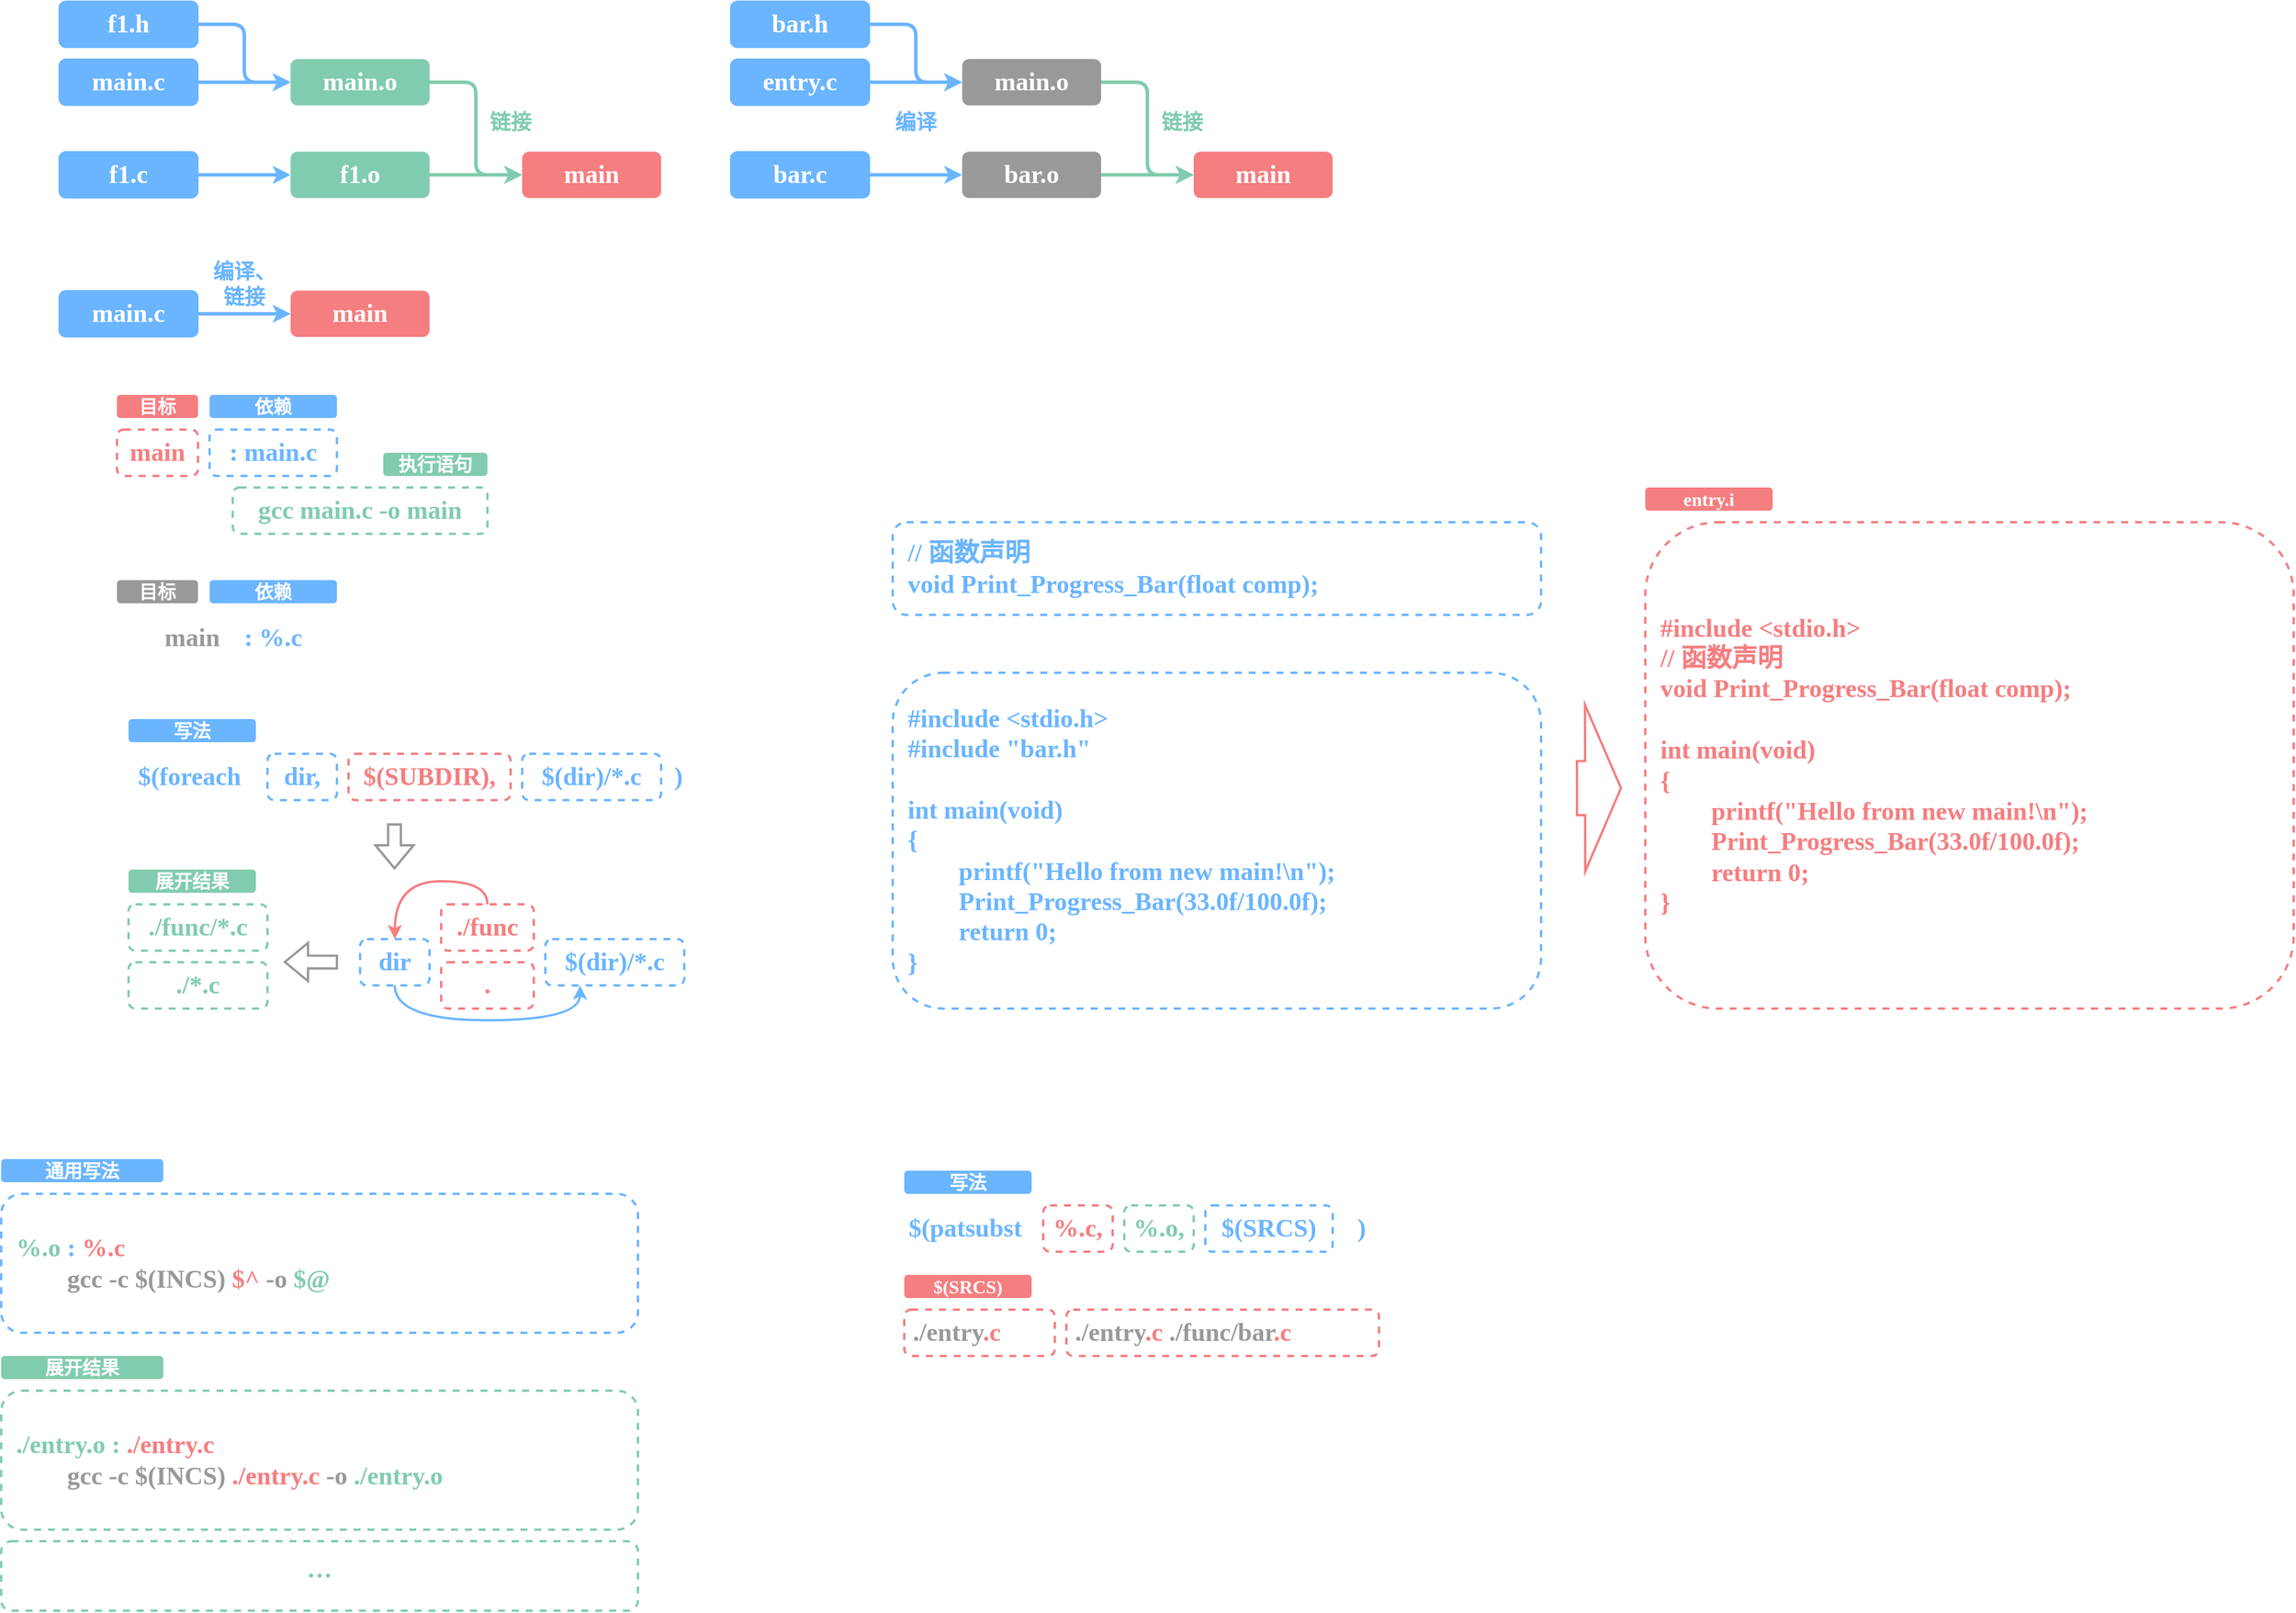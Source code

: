 <mxfile version="20.8.16" type="device"><diagram name="第 1 页" id="FBhuhilKmYYwcZSIrgZr"><mxGraphModel dx="547" dy="413" grid="1" gridSize="10" guides="1" tooltips="1" connect="1" arrows="1" fold="1" page="1" pageScale="1" pageWidth="827" pageHeight="1169" math="0" shadow="0"><root><mxCell id="0"/><mxCell id="1" parent="0"/><mxCell id="dmTh6fYggep_ElsgC0sf-10" style="edgeStyle=orthogonalEdgeStyle;rounded=0;orthogonalLoop=1;jettySize=auto;html=1;exitX=1;exitY=0.5;exitDx=0;exitDy=0;entryX=0;entryY=0.5;entryDx=0;entryDy=0;strokeColor=#6BB5FF;strokeWidth=3;" parent="1" source="dmTh6fYggep_ElsgC0sf-2" target="dmTh6fYggep_ElsgC0sf-7" edge="1"><mxGeometry relative="1" as="geometry"/></mxCell><mxCell id="dmTh6fYggep_ElsgC0sf-2" value="main.c" style="rounded=1;whiteSpace=wrap;html=1;fillColor=#6BB5FF;strokeColor=#6BB5FF;fontStyle=1;fontFamily=Comic Sans MS;fontSize=22;fontColor=#FFFFFF;" parent="1" vertex="1"><mxGeometry x="240" y="240" width="120" height="40" as="geometry"/></mxCell><mxCell id="dmTh6fYggep_ElsgC0sf-14" style="edgeStyle=orthogonalEdgeStyle;rounded=0;orthogonalLoop=1;jettySize=auto;html=1;exitX=1;exitY=0.5;exitDx=0;exitDy=0;entryX=0;entryY=0.5;entryDx=0;entryDy=0;strokeColor=#6BB5FF;strokeWidth=3;" parent="1" source="dmTh6fYggep_ElsgC0sf-6" target="dmTh6fYggep_ElsgC0sf-13" edge="1"><mxGeometry relative="1" as="geometry"/></mxCell><mxCell id="dmTh6fYggep_ElsgC0sf-6" value="f1.c" style="rounded=1;whiteSpace=wrap;html=1;fillColor=#6BB5FF;strokeColor=#6BB5FF;fontStyle=1;fontFamily=Comic Sans MS;fontSize=22;fontColor=#FFFFFF;" parent="1" vertex="1"><mxGeometry x="240" y="320" width="120" height="40" as="geometry"/></mxCell><mxCell id="dmTh6fYggep_ElsgC0sf-17" style="edgeStyle=orthogonalEdgeStyle;rounded=1;orthogonalLoop=1;jettySize=auto;html=1;exitX=1;exitY=0.5;exitDx=0;exitDy=0;entryX=0;entryY=0.5;entryDx=0;entryDy=0;strokeColor=#81CCAE;strokeWidth=3;fontFamily=HYYouYuan;fontSize=18;fontColor=#6BB5FF;" parent="1" source="dmTh6fYggep_ElsgC0sf-7" target="dmTh6fYggep_ElsgC0sf-16" edge="1"><mxGeometry relative="1" as="geometry"/></mxCell><mxCell id="dmTh6fYggep_ElsgC0sf-7" value="main.o" style="rounded=1;whiteSpace=wrap;html=1;fillColor=#81CCAE;strokeColor=none;fontStyle=1;fontFamily=Comic Sans MS;fontSize=22;fontColor=#FFFFFF;" parent="1" vertex="1"><mxGeometry x="440" y="240" width="120" height="40" as="geometry"/></mxCell><mxCell id="dmTh6fYggep_ElsgC0sf-12" style="edgeStyle=orthogonalEdgeStyle;rounded=1;orthogonalLoop=1;jettySize=auto;html=1;exitX=1;exitY=0.5;exitDx=0;exitDy=0;entryX=0;entryY=0.5;entryDx=0;entryDy=0;strokeColor=#6BB5FF;strokeWidth=3;" parent="1" source="dmTh6fYggep_ElsgC0sf-11" target="dmTh6fYggep_ElsgC0sf-7" edge="1"><mxGeometry relative="1" as="geometry"/></mxCell><mxCell id="dmTh6fYggep_ElsgC0sf-11" value="f1.h" style="rounded=1;whiteSpace=wrap;html=1;fillColor=#6BB5FF;strokeColor=#6BB5FF;fontStyle=1;fontFamily=Comic Sans MS;fontSize=22;fontColor=#FFFFFF;" parent="1" vertex="1"><mxGeometry x="240" y="190" width="120" height="40" as="geometry"/></mxCell><mxCell id="dmTh6fYggep_ElsgC0sf-18" style="edgeStyle=orthogonalEdgeStyle;rounded=1;orthogonalLoop=1;jettySize=auto;html=1;exitX=1;exitY=0.5;exitDx=0;exitDy=0;strokeColor=#81CCAE;strokeWidth=3;fontFamily=HYYouYuan;fontSize=18;fontColor=#6BB5FF;" parent="1" source="dmTh6fYggep_ElsgC0sf-13" edge="1"><mxGeometry relative="1" as="geometry"><mxPoint x="640" y="340" as="targetPoint"/></mxGeometry></mxCell><mxCell id="dmTh6fYggep_ElsgC0sf-13" value="f1.o" style="rounded=1;whiteSpace=wrap;html=1;fillColor=#81CCAE;strokeColor=none;fontStyle=1;fontFamily=Comic Sans MS;fontSize=22;fontColor=#FFFFFF;" parent="1" vertex="1"><mxGeometry x="440" y="320" width="120" height="40" as="geometry"/></mxCell><mxCell id="dmTh6fYggep_ElsgC0sf-16" value="main" style="rounded=1;whiteSpace=wrap;html=1;fillColor=#F57E80;strokeColor=none;fontStyle=1;fontFamily=Comic Sans MS;fontSize=22;fontColor=#FFFFFF;" parent="1" vertex="1"><mxGeometry x="640" y="320" width="120" height="40" as="geometry"/></mxCell><mxCell id="dmTh6fYggep_ElsgC0sf-19" value="链接" style="text;html=1;strokeColor=none;fillColor=none;align=center;verticalAlign=middle;whiteSpace=wrap;rounded=0;fontFamily=HYYouYuan;fontSize=18;fontStyle=1;fontColor=#81CCAE;" parent="1" vertex="1"><mxGeometry x="600" y="280" width="60" height="30" as="geometry"/></mxCell><mxCell id="dmTh6fYggep_ElsgC0sf-23" style="edgeStyle=orthogonalEdgeStyle;rounded=1;orthogonalLoop=1;jettySize=auto;html=1;exitX=1;exitY=0.5;exitDx=0;exitDy=0;entryX=0;entryY=0.5;entryDx=0;entryDy=0;strokeColor=#6BB5FF;strokeWidth=3;fontFamily=HYYouYuan;fontSize=18;fontColor=#94EBC8;" parent="1" source="dmTh6fYggep_ElsgC0sf-21" target="dmTh6fYggep_ElsgC0sf-22" edge="1"><mxGeometry relative="1" as="geometry"/></mxCell><mxCell id="dmTh6fYggep_ElsgC0sf-21" value="main.c" style="rounded=1;whiteSpace=wrap;html=1;fillColor=#6BB5FF;strokeColor=#6BB5FF;fontStyle=1;fontFamily=Comic Sans MS;fontSize=22;fontColor=#FFFFFF;" parent="1" vertex="1"><mxGeometry x="240" y="440" width="120" height="40" as="geometry"/></mxCell><mxCell id="dmTh6fYggep_ElsgC0sf-22" value="main" style="rounded=1;whiteSpace=wrap;html=1;fillColor=#F57E80;strokeColor=none;fontStyle=1;fontFamily=Comic Sans MS;fontSize=22;fontColor=#FFFFFF;" parent="1" vertex="1"><mxGeometry x="440" y="440" width="120" height="40" as="geometry"/></mxCell><mxCell id="dmTh6fYggep_ElsgC0sf-24" value="编译、链接" style="text;html=1;strokeColor=none;fillColor=none;align=center;verticalAlign=middle;whiteSpace=wrap;rounded=0;fontFamily=HYYouYuan;fontSize=18;fontStyle=1;fontColor=#6BB5FF;" parent="1" vertex="1"><mxGeometry x="370" y="420" width="60" height="30" as="geometry"/></mxCell><mxCell id="dmTh6fYggep_ElsgC0sf-25" value=": main.c" style="rounded=1;whiteSpace=wrap;html=1;fillColor=none;strokeColor=#6BB5FF;fontStyle=1;fontFamily=Comic Sans MS;fontSize=22;fontColor=#6BB5FF;dashed=1;strokeWidth=2;" parent="1" vertex="1"><mxGeometry x="370" y="560" width="110" height="40" as="geometry"/></mxCell><mxCell id="dmTh6fYggep_ElsgC0sf-26" value="main" style="rounded=1;whiteSpace=wrap;html=1;fillColor=none;strokeColor=#F57E80;fontStyle=1;fontFamily=Comic Sans MS;fontSize=22;fontColor=#F57E80;dashed=1;strokeWidth=2;" parent="1" vertex="1"><mxGeometry x="290" y="560" width="70" height="40" as="geometry"/></mxCell><mxCell id="dmTh6fYggep_ElsgC0sf-28" value="gcc main.c -o main" style="rounded=1;whiteSpace=wrap;html=1;fillColor=none;strokeColor=#81CCAE;fontStyle=1;fontFamily=Comic Sans MS;fontSize=22;fontColor=#81CCAE;dashed=1;strokeWidth=2;" parent="1" vertex="1"><mxGeometry x="390" y="610" width="220" height="40" as="geometry"/></mxCell><mxCell id="dmTh6fYggep_ElsgC0sf-31" value="目标" style="text;html=1;strokeColor=none;fillColor=#F57E80;align=center;verticalAlign=middle;whiteSpace=wrap;rounded=1;fontSize=16;fontFamily=HYYouYuan;fontColor=#FFFFFF;fontStyle=1" parent="1" vertex="1"><mxGeometry x="290" y="530" width="70" height="20" as="geometry"/></mxCell><mxCell id="dmTh6fYggep_ElsgC0sf-32" value="依赖" style="text;html=1;strokeColor=none;fillColor=#6BB5FF;align=center;verticalAlign=middle;whiteSpace=wrap;rounded=1;fontSize=16;fontFamily=HYYouYuan;fontColor=#FFFFFF;fontStyle=1" parent="1" vertex="1"><mxGeometry x="370" y="530" width="110" height="20" as="geometry"/></mxCell><mxCell id="dmTh6fYggep_ElsgC0sf-33" value="执行语句" style="text;html=1;strokeColor=none;fillColor=#81CCAE;align=center;verticalAlign=middle;whiteSpace=wrap;rounded=1;fontSize=16;fontFamily=HYYouYuan;fontColor=#FFFFFF;fontStyle=1" parent="1" vertex="1"><mxGeometry x="520" y="580" width="90" height="20" as="geometry"/></mxCell><mxCell id="2RnYh8m3vNNR04iLF3ZO-1" value=": %.c" style="rounded=1;whiteSpace=wrap;html=1;fillColor=none;strokeColor=none;fontStyle=1;fontFamily=Comic Sans MS;fontSize=22;fontColor=#6BB5FF;dashed=1;strokeWidth=2;" parent="1" vertex="1"><mxGeometry x="370" y="720" width="110" height="40" as="geometry"/></mxCell><mxCell id="2RnYh8m3vNNR04iLF3ZO-2" value="main" style="rounded=1;whiteSpace=wrap;html=1;fillColor=none;strokeColor=none;fontStyle=1;fontFamily=Comic Sans MS;fontSize=22;fontColor=#999999;dashed=1;strokeWidth=2;" parent="1" vertex="1"><mxGeometry x="320" y="720" width="70" height="40" as="geometry"/></mxCell><mxCell id="2RnYh8m3vNNR04iLF3ZO-4" value="目标" style="text;html=1;strokeColor=none;fillColor=#999999;align=center;verticalAlign=middle;whiteSpace=wrap;rounded=1;fontSize=16;fontFamily=HYYouYuan;fontColor=#FFFFFF;fontStyle=1" parent="1" vertex="1"><mxGeometry x="290" y="690" width="70" height="20" as="geometry"/></mxCell><mxCell id="2RnYh8m3vNNR04iLF3ZO-5" value="依赖" style="text;html=1;strokeColor=none;fillColor=#6BB5FF;align=center;verticalAlign=middle;whiteSpace=wrap;rounded=1;fontSize=16;fontFamily=HYYouYuan;fontColor=#FFFFFF;fontStyle=1" parent="1" vertex="1"><mxGeometry x="370" y="690" width="110" height="20" as="geometry"/></mxCell><mxCell id="5TOgeOr0YjmLFH-npsvK-1" value="&amp;nbsp;$(foreach" style="rounded=1;whiteSpace=wrap;html=1;fillColor=none;strokeColor=none;fontStyle=1;fontFamily=Comic Sans MS;fontSize=22;fontColor=#6BB5FF;dashed=1;strokeWidth=2;align=center;" parent="1" vertex="1"><mxGeometry x="290" y="840" width="120" height="40" as="geometry"/></mxCell><mxCell id="5TOgeOr0YjmLFH-npsvK-3" value="dir," style="rounded=1;whiteSpace=wrap;html=1;fillColor=none;strokeColor=#6BB5FF;fontStyle=1;fontFamily=Comic Sans MS;fontSize=22;fontColor=#6BB5FF;dashed=1;strokeWidth=2;" parent="1" vertex="1"><mxGeometry x="420" y="840" width="60" height="40" as="geometry"/></mxCell><mxCell id="5TOgeOr0YjmLFH-npsvK-4" value="$(SUBDIR)," style="rounded=1;whiteSpace=wrap;html=1;fillColor=none;strokeColor=#F57E80;fontStyle=1;fontFamily=Comic Sans MS;fontSize=22;fontColor=#F57E80;dashed=1;strokeWidth=2;" parent="1" vertex="1"><mxGeometry x="490" y="840" width="140" height="40" as="geometry"/></mxCell><mxCell id="5TOgeOr0YjmLFH-npsvK-5" value="$(dir)/*.c" style="rounded=1;whiteSpace=wrap;html=1;fillColor=none;strokeColor=#6BB5FF;fontStyle=1;fontFamily=Comic Sans MS;fontSize=22;fontColor=#6BB5FF;dashed=1;strokeWidth=2;" parent="1" vertex="1"><mxGeometry x="640" y="840" width="120" height="40" as="geometry"/></mxCell><mxCell id="5TOgeOr0YjmLFH-npsvK-6" value=")" style="rounded=1;whiteSpace=wrap;html=1;fillColor=none;strokeColor=none;fontStyle=1;fontFamily=Comic Sans MS;fontSize=22;fontColor=#6BB5FF;dashed=1;strokeWidth=2;align=center;" parent="1" vertex="1"><mxGeometry x="760" y="840" width="30" height="40" as="geometry"/></mxCell><mxCell id="5TOgeOr0YjmLFH-npsvK-9" style="edgeStyle=orthogonalEdgeStyle;rounded=0;orthogonalLoop=1;jettySize=auto;html=1;exitX=0.5;exitY=0;exitDx=0;exitDy=0;entryX=0.5;entryY=0;entryDx=0;entryDy=0;curved=1;strokeWidth=2;strokeColor=#F57E80;" parent="1" source="5TOgeOr0YjmLFH-npsvK-7" target="5TOgeOr0YjmLFH-npsvK-8" edge="1"><mxGeometry relative="1" as="geometry"/></mxCell><mxCell id="5TOgeOr0YjmLFH-npsvK-7" value="./func" style="rounded=1;whiteSpace=wrap;html=1;fillColor=none;strokeColor=#F57E80;fontStyle=1;fontFamily=Comic Sans MS;fontSize=22;fontColor=#F57E80;dashed=1;strokeWidth=2;" parent="1" vertex="1"><mxGeometry x="570" y="970.0" width="80" height="40" as="geometry"/></mxCell><mxCell id="5TOgeOr0YjmLFH-npsvK-11" style="edgeStyle=orthogonalEdgeStyle;curved=1;rounded=0;orthogonalLoop=1;jettySize=auto;html=1;exitX=0.5;exitY=1;exitDx=0;exitDy=0;entryX=0.25;entryY=1;entryDx=0;entryDy=0;strokeColor=#6BB5FF;strokeWidth=2;" parent="1" source="5TOgeOr0YjmLFH-npsvK-8" target="5TOgeOr0YjmLFH-npsvK-10" edge="1"><mxGeometry relative="1" as="geometry"><Array as="points"><mxPoint x="530" y="1070.09"/><mxPoint x="690" y="1070.09"/></Array></mxGeometry></mxCell><mxCell id="5TOgeOr0YjmLFH-npsvK-8" value="dir" style="rounded=1;whiteSpace=wrap;html=1;fillColor=none;strokeColor=#6BB5FF;fontStyle=1;fontFamily=Comic Sans MS;fontSize=22;fontColor=#6BB5FF;dashed=1;strokeWidth=2;" parent="1" vertex="1"><mxGeometry x="500" y="1000.06" width="60" height="40" as="geometry"/></mxCell><mxCell id="5TOgeOr0YjmLFH-npsvK-10" value="$(dir)/*.c" style="rounded=1;whiteSpace=wrap;html=1;fillColor=none;strokeColor=#6BB5FF;fontStyle=1;fontFamily=Comic Sans MS;fontSize=22;fontColor=#6BB5FF;dashed=1;strokeWidth=2;" parent="1" vertex="1"><mxGeometry x="660" y="1000.06" width="120" height="40" as="geometry"/></mxCell><mxCell id="5TOgeOr0YjmLFH-npsvK-28" value="" style="shape=flexArrow;endArrow=classic;html=1;rounded=0;strokeColor=#999999;strokeWidth=2;" parent="1" edge="1"><mxGeometry width="50" height="50" relative="1" as="geometry"><mxPoint x="481" y="1019.83" as="sourcePoint"/><mxPoint x="434" y="1019.77" as="targetPoint"/></mxGeometry></mxCell><mxCell id="5TOgeOr0YjmLFH-npsvK-32" value="./func/*.c" style="rounded=1;whiteSpace=wrap;html=1;fillColor=none;strokeColor=#81CCAE;fontStyle=1;fontFamily=Comic Sans MS;fontSize=22;fontColor=#81CCAE;dashed=1;strokeWidth=2;" parent="1" vertex="1"><mxGeometry x="300" y="970.0" width="120" height="40" as="geometry"/></mxCell><mxCell id="5TOgeOr0YjmLFH-npsvK-33" value="." style="rounded=1;whiteSpace=wrap;html=1;fillColor=none;strokeColor=#F57E80;fontStyle=1;fontFamily=Comic Sans MS;fontSize=22;fontColor=#F57E80;dashed=1;strokeWidth=2;" parent="1" vertex="1"><mxGeometry x="570" y="1020.0" width="80" height="40" as="geometry"/></mxCell><mxCell id="5TOgeOr0YjmLFH-npsvK-34" value="./*.c" style="rounded=1;whiteSpace=wrap;html=1;fillColor=none;strokeColor=#81CCAE;fontStyle=1;fontFamily=Comic Sans MS;fontSize=22;fontColor=#81CCAE;dashed=1;strokeWidth=2;" parent="1" vertex="1"><mxGeometry x="300" y="1020.0" width="120" height="40" as="geometry"/></mxCell><mxCell id="5TOgeOr0YjmLFH-npsvK-35" value="" style="shape=flexArrow;endArrow=classic;html=1;rounded=0;strokeColor=#999999;strokeWidth=2;" parent="1" edge="1"><mxGeometry width="50" height="50" relative="1" as="geometry"><mxPoint x="529.71" y="900" as="sourcePoint"/><mxPoint x="529.71" y="939.94" as="targetPoint"/></mxGeometry></mxCell><mxCell id="TkIjqa0i_HGDWWnGM9GY-1" value="&amp;nbsp; // 函数声明&lt;br&gt;&amp;nbsp; void Print_Progress_Bar(float comp);" style="rounded=1;whiteSpace=wrap;html=1;fillColor=none;strokeColor=#6BB5FF;fontStyle=1;fontFamily=Comic Sans MS;fontSize=22;fontColor=#6BB5FF;dashed=1;strokeWidth=2;align=left;" parent="1" vertex="1"><mxGeometry x="960" y="640" width="560" height="80" as="geometry"/></mxCell><mxCell id="TkIjqa0i_HGDWWnGM9GY-5" value="写法" style="text;html=1;strokeColor=none;fillColor=#6BB5FF;align=center;verticalAlign=middle;whiteSpace=wrap;rounded=1;fontSize=16;fontFamily=HYYouYuan;fontColor=#FFFFFF;fontStyle=1" parent="1" vertex="1"><mxGeometry x="300" y="810" width="110" height="20" as="geometry"/></mxCell><mxCell id="TkIjqa0i_HGDWWnGM9GY-6" value="&lt;div&gt;&amp;nbsp; #include &amp;lt;stdio.h&amp;gt;&lt;/div&gt;&lt;div&gt;&amp;nbsp; #include &quot;bar.h&quot;&lt;/div&gt;&lt;div&gt;&amp;nbsp;&amp;nbsp;&lt;/div&gt;&lt;div&gt;&amp;nbsp; int main(void)&lt;/div&gt;&lt;div&gt;&amp;nbsp; {&lt;/div&gt;&lt;div&gt;&amp;nbsp; &amp;nbsp; &amp;nbsp; &amp;nbsp; &amp;nbsp; printf(&quot;Hello from new main!\n&quot;);&lt;/div&gt;&lt;div&gt;&amp;nbsp; &amp;nbsp; &amp;nbsp; &amp;nbsp; &amp;nbsp; Print_Progress_Bar(33.0f/100.0f);&lt;/div&gt;&lt;div&gt;&amp;nbsp; &amp;nbsp; &amp;nbsp; &amp;nbsp; &amp;nbsp; return 0;&lt;/div&gt;&lt;div&gt;&amp;nbsp; }&lt;/div&gt;" style="rounded=1;whiteSpace=wrap;html=1;fillColor=none;strokeColor=#6BB5FF;fontStyle=1;fontFamily=Comic Sans MS;fontSize=22;fontColor=#6BB5FF;dashed=1;strokeWidth=2;align=left;" parent="1" vertex="1"><mxGeometry x="960" y="770" width="560" height="290" as="geometry"/></mxCell><mxCell id="TkIjqa0i_HGDWWnGM9GY-7" value="通用写法" style="text;html=1;strokeColor=none;fillColor=#6BB5FF;align=center;verticalAlign=middle;whiteSpace=wrap;rounded=1;fontSize=16;fontFamily=HYYouYuan;fontColor=#FFFFFF;fontStyle=1" parent="1" vertex="1"><mxGeometry x="190" y="1190" width="140" height="20" as="geometry"/></mxCell><mxCell id="TkIjqa0i_HGDWWnGM9GY-8" value="" style="shape=flexArrow;endArrow=classic;html=1;rounded=0;strokeColor=#F57E80;strokeWidth=2;endWidth=94.861;endSize=9.658;width=45.833;" parent="1" edge="1"><mxGeometry width="50" height="50" relative="1" as="geometry"><mxPoint x="1550" y="869.64" as="sourcePoint"/><mxPoint x="1590" y="869.58" as="targetPoint"/></mxGeometry></mxCell><mxCell id="TkIjqa0i_HGDWWnGM9GY-9" value="&lt;div&gt;&amp;nbsp; #include &amp;lt;stdio.h&amp;gt;&lt;/div&gt;&lt;div&gt;&lt;font color=&quot;#f57e80&quot;&gt;&amp;nbsp;&lt;/font&gt; // 函数声明&lt;/div&gt;&lt;div&gt;&amp;nbsp; void Print_Progress_Bar(float comp);&lt;/div&gt;&lt;div&gt;&amp;nbsp;&amp;nbsp;&lt;/div&gt;&lt;div&gt;&amp;nbsp; int main(void)&lt;/div&gt;&lt;div&gt;&amp;nbsp; {&lt;/div&gt;&lt;div&gt;&amp;nbsp; &amp;nbsp; &amp;nbsp; &amp;nbsp; &amp;nbsp; printf(&quot;Hello from new main!\n&quot;);&lt;/div&gt;&lt;div&gt;&amp;nbsp; &amp;nbsp; &amp;nbsp; &amp;nbsp; &amp;nbsp; Print_Progress_Bar(33.0f/100.0f);&lt;/div&gt;&lt;div&gt;&amp;nbsp; &amp;nbsp; &amp;nbsp; &amp;nbsp; &amp;nbsp; return 0;&lt;/div&gt;&lt;div&gt;&amp;nbsp; }&lt;/div&gt;" style="rounded=1;whiteSpace=wrap;html=1;fillColor=none;strokeColor=#F57E80;fontStyle=1;fontFamily=Comic Sans MS;fontSize=22;fontColor=#F57E80;dashed=1;strokeWidth=2;align=left;" parent="1" vertex="1"><mxGeometry x="1610" y="640" width="560" height="420" as="geometry"/></mxCell><mxCell id="TkIjqa0i_HGDWWnGM9GY-10" value="entry.i" style="text;html=1;strokeColor=none;fillColor=#F57E80;align=center;verticalAlign=middle;whiteSpace=wrap;rounded=1;fontSize=16;fontFamily=HYYouYuan;fontColor=#FFFFFF;fontStyle=1" parent="1" vertex="1"><mxGeometry x="1610" y="610" width="110" height="20" as="geometry"/></mxCell><mxCell id="TkIjqa0i_HGDWWnGM9GY-13" style="edgeStyle=orthogonalEdgeStyle;rounded=0;orthogonalLoop=1;jettySize=auto;html=1;exitX=1;exitY=0.5;exitDx=0;exitDy=0;entryX=0;entryY=0.5;entryDx=0;entryDy=0;strokeColor=#6BB5FF;strokeWidth=3;" parent="1" source="TkIjqa0i_HGDWWnGM9GY-14" target="TkIjqa0i_HGDWWnGM9GY-18" edge="1"><mxGeometry relative="1" as="geometry"/></mxCell><mxCell id="TkIjqa0i_HGDWWnGM9GY-14" value="entry.c" style="rounded=1;whiteSpace=wrap;html=1;fillColor=#6BB5FF;strokeColor=#6BB5FF;fontStyle=1;fontFamily=Comic Sans MS;fontSize=22;fontColor=#FFFFFF;" parent="1" vertex="1"><mxGeometry x="820" y="240" width="120" height="40" as="geometry"/></mxCell><mxCell id="TkIjqa0i_HGDWWnGM9GY-15" style="edgeStyle=orthogonalEdgeStyle;rounded=0;orthogonalLoop=1;jettySize=auto;html=1;exitX=1;exitY=0.5;exitDx=0;exitDy=0;entryX=0;entryY=0.5;entryDx=0;entryDy=0;strokeColor=#6BB5FF;strokeWidth=3;" parent="1" source="TkIjqa0i_HGDWWnGM9GY-16" target="TkIjqa0i_HGDWWnGM9GY-22" edge="1"><mxGeometry relative="1" as="geometry"/></mxCell><mxCell id="TkIjqa0i_HGDWWnGM9GY-16" value="bar.c" style="rounded=1;whiteSpace=wrap;html=1;fillColor=#6BB5FF;strokeColor=#6BB5FF;fontStyle=1;fontFamily=Comic Sans MS;fontSize=22;fontColor=#FFFFFF;" parent="1" vertex="1"><mxGeometry x="820" y="320" width="120" height="40" as="geometry"/></mxCell><mxCell id="TkIjqa0i_HGDWWnGM9GY-17" style="edgeStyle=orthogonalEdgeStyle;rounded=1;orthogonalLoop=1;jettySize=auto;html=1;exitX=1;exitY=0.5;exitDx=0;exitDy=0;entryX=0;entryY=0.5;entryDx=0;entryDy=0;strokeColor=#81CCAE;strokeWidth=3;fontFamily=HYYouYuan;fontSize=18;fontColor=#81CCAE;" parent="1" source="TkIjqa0i_HGDWWnGM9GY-18" target="TkIjqa0i_HGDWWnGM9GY-23" edge="1"><mxGeometry relative="1" as="geometry"/></mxCell><mxCell id="TkIjqa0i_HGDWWnGM9GY-18" value="main.o" style="rounded=1;whiteSpace=wrap;html=1;fillColor=#999999;strokeColor=none;fontStyle=1;fontFamily=Comic Sans MS;fontSize=22;fontColor=#FFFFFF;" parent="1" vertex="1"><mxGeometry x="1020" y="240" width="120" height="40" as="geometry"/></mxCell><mxCell id="TkIjqa0i_HGDWWnGM9GY-19" style="edgeStyle=orthogonalEdgeStyle;rounded=1;orthogonalLoop=1;jettySize=auto;html=1;exitX=1;exitY=0.5;exitDx=0;exitDy=0;entryX=0;entryY=0.5;entryDx=0;entryDy=0;strokeColor=#6BB5FF;strokeWidth=3;" parent="1" source="TkIjqa0i_HGDWWnGM9GY-20" target="TkIjqa0i_HGDWWnGM9GY-18" edge="1"><mxGeometry relative="1" as="geometry"/></mxCell><mxCell id="TkIjqa0i_HGDWWnGM9GY-20" value="bar.h" style="rounded=1;whiteSpace=wrap;html=1;fillColor=#6BB5FF;strokeColor=#6BB5FF;fontStyle=1;fontFamily=Comic Sans MS;fontSize=22;fontColor=#FFFFFF;" parent="1" vertex="1"><mxGeometry x="820" y="190" width="120" height="40" as="geometry"/></mxCell><mxCell id="TkIjqa0i_HGDWWnGM9GY-21" style="edgeStyle=orthogonalEdgeStyle;rounded=1;orthogonalLoop=1;jettySize=auto;html=1;exitX=1;exitY=0.5;exitDx=0;exitDy=0;strokeColor=#81CCAE;strokeWidth=3;fontFamily=HYYouYuan;fontSize=18;fontColor=#81CCAE;" parent="1" source="TkIjqa0i_HGDWWnGM9GY-22" edge="1"><mxGeometry relative="1" as="geometry"><mxPoint x="1220" y="340" as="targetPoint"/></mxGeometry></mxCell><mxCell id="TkIjqa0i_HGDWWnGM9GY-22" value="bar.o" style="rounded=1;whiteSpace=wrap;html=1;fillColor=#999999;strokeColor=none;fontStyle=1;fontFamily=Comic Sans MS;fontSize=22;fontColor=#FFFFFF;" parent="1" vertex="1"><mxGeometry x="1020" y="320" width="120" height="40" as="geometry"/></mxCell><mxCell id="TkIjqa0i_HGDWWnGM9GY-23" value="main" style="rounded=1;whiteSpace=wrap;html=1;fillColor=#F57E80;strokeColor=none;fontStyle=1;fontFamily=Comic Sans MS;fontSize=22;fontColor=#FFFFFF;" parent="1" vertex="1"><mxGeometry x="1220" y="320" width="120" height="40" as="geometry"/></mxCell><mxCell id="TkIjqa0i_HGDWWnGM9GY-24" value="链接" style="text;html=1;strokeColor=none;fillColor=none;align=center;verticalAlign=middle;whiteSpace=wrap;rounded=0;fontFamily=HYYouYuan;fontSize=18;fontStyle=1;fontColor=#81CCAE;" parent="1" vertex="1"><mxGeometry x="1180" y="280" width="60" height="30" as="geometry"/></mxCell><mxCell id="TkIjqa0i_HGDWWnGM9GY-25" value="编译" style="text;html=1;strokeColor=none;fillColor=none;align=center;verticalAlign=middle;whiteSpace=wrap;rounded=0;fontFamily=HYYouYuan;fontSize=18;fontStyle=1;fontColor=#6BB5FF;" parent="1" vertex="1"><mxGeometry x="950" y="280" width="60" height="30" as="geometry"/></mxCell><mxCell id="_krDD5OlNL2HFM5RRQN2-1" value="&lt;div&gt;&amp;nbsp; &lt;font color=&quot;#81ccae&quot;&gt;%.o&lt;/font&gt; : &lt;font color=&quot;#f57e80&quot;&gt;%.c&lt;/font&gt;&lt;/div&gt;&lt;div&gt;&amp;nbsp; &amp;nbsp; &amp;nbsp; &amp;nbsp; &amp;nbsp; &lt;font color=&quot;#999999&quot;&gt;gcc -c $(INCS)&lt;/font&gt; &lt;font color=&quot;#f57e80&quot;&gt;$^&lt;/font&gt; &lt;font color=&quot;#999999&quot;&gt;-o&lt;/font&gt; &lt;font color=&quot;#81ccae&quot;&gt;$@&lt;/font&gt;&lt;/div&gt;" style="rounded=1;whiteSpace=wrap;html=1;fillColor=none;strokeColor=#6BB5FF;fontStyle=1;fontFamily=Comic Sans MS;fontSize=22;fontColor=#6BB5FF;dashed=1;strokeWidth=2;align=left;" vertex="1" parent="1"><mxGeometry x="190" y="1220" width="550" height="120" as="geometry"/></mxCell><mxCell id="_krDD5OlNL2HFM5RRQN2-3" value="展开结果" style="text;html=1;strokeColor=none;fillColor=#81CCAE;align=center;verticalAlign=middle;whiteSpace=wrap;rounded=1;fontSize=16;fontFamily=HYYouYuan;fontColor=#FFFFFF;fontStyle=1" vertex="1" parent="1"><mxGeometry x="300" y="940" width="110" height="20" as="geometry"/></mxCell><mxCell id="_krDD5OlNL2HFM5RRQN2-5" value="展开结果" style="text;html=1;strokeColor=none;fillColor=#81CCAE;align=center;verticalAlign=middle;whiteSpace=wrap;rounded=1;fontSize=16;fontFamily=HYYouYuan;fontColor=#FFFFFF;fontStyle=1" vertex="1" parent="1"><mxGeometry x="190" y="1360" width="140" height="20" as="geometry"/></mxCell><mxCell id="_krDD5OlNL2HFM5RRQN2-6" value="&lt;div&gt;&amp;nbsp; ./entry.o : &lt;font color=&quot;#f57e80&quot;&gt;./entry.c&lt;/font&gt;&lt;/div&gt;&lt;div&gt;&amp;nbsp; &amp;nbsp; &amp;nbsp; &amp;nbsp; &amp;nbsp; &lt;font color=&quot;#999999&quot;&gt;gcc -c $(INCS)&lt;/font&gt; &lt;font color=&quot;#f57e80&quot;&gt;./entry.c&lt;/font&gt;&amp;nbsp;&lt;font color=&quot;#999999&quot;&gt;-o&lt;/font&gt; ./entry.o&lt;/div&gt;" style="rounded=1;whiteSpace=wrap;html=1;fillColor=none;strokeColor=#81CCAE;fontStyle=1;fontFamily=Comic Sans MS;fontSize=22;fontColor=#81CCAE;dashed=1;strokeWidth=2;align=left;" vertex="1" parent="1"><mxGeometry x="190" y="1390" width="550" height="120" as="geometry"/></mxCell><mxCell id="_krDD5OlNL2HFM5RRQN2-8" value="&lt;div&gt;···&lt;/div&gt;" style="rounded=1;whiteSpace=wrap;html=1;fillColor=none;strokeColor=#81CCAE;fontStyle=1;fontFamily=Comic Sans MS;fontSize=22;fontColor=#81CCAE;dashed=1;strokeWidth=2;align=center;" vertex="1" parent="1"><mxGeometry x="190" y="1520" width="550" height="60" as="geometry"/></mxCell><mxCell id="_krDD5OlNL2HFM5RRQN2-9" value="&amp;nbsp;$(patsubst" style="rounded=1;whiteSpace=wrap;html=1;fillColor=none;strokeColor=none;fontStyle=1;fontFamily=Comic Sans MS;fontSize=22;fontColor=#6BB5FF;dashed=1;strokeWidth=2;align=center;" vertex="1" parent="1"><mxGeometry x="960" y="1230" width="120" height="40" as="geometry"/></mxCell><mxCell id="_krDD5OlNL2HFM5RRQN2-10" value="%.o," style="rounded=1;whiteSpace=wrap;html=1;fillColor=none;strokeColor=#81CCAE;fontStyle=1;fontFamily=Comic Sans MS;fontSize=22;fontColor=#81CCAE;dashed=1;strokeWidth=2;" vertex="1" parent="1"><mxGeometry x="1160" y="1230" width="60" height="40" as="geometry"/></mxCell><mxCell id="_krDD5OlNL2HFM5RRQN2-11" value="%.c," style="rounded=1;whiteSpace=wrap;html=1;fillColor=none;strokeColor=#F57E80;fontStyle=1;fontFamily=Comic Sans MS;fontSize=22;fontColor=#F57E80;dashed=1;strokeWidth=2;" vertex="1" parent="1"><mxGeometry x="1090" y="1230" width="60" height="40" as="geometry"/></mxCell><mxCell id="_krDD5OlNL2HFM5RRQN2-12" value="$(SRCS)" style="rounded=1;whiteSpace=wrap;html=1;fillColor=none;strokeColor=#6BB5FF;fontStyle=1;fontFamily=Comic Sans MS;fontSize=22;fontColor=#6BB5FF;dashed=1;strokeWidth=2;" vertex="1" parent="1"><mxGeometry x="1230" y="1230" width="110" height="40" as="geometry"/></mxCell><mxCell id="_krDD5OlNL2HFM5RRQN2-13" value=")" style="rounded=1;whiteSpace=wrap;html=1;fillColor=none;strokeColor=none;fontStyle=1;fontFamily=Comic Sans MS;fontSize=22;fontColor=#6BB5FF;dashed=1;strokeWidth=2;align=center;" vertex="1" parent="1"><mxGeometry x="1350" y="1230" width="30" height="40" as="geometry"/></mxCell><mxCell id="_krDD5OlNL2HFM5RRQN2-14" value="写法" style="text;html=1;strokeColor=none;fillColor=#6BB5FF;align=center;verticalAlign=middle;whiteSpace=wrap;rounded=1;fontSize=16;fontFamily=HYYouYuan;fontColor=#FFFFFF;fontStyle=1" vertex="1" parent="1"><mxGeometry x="970" y="1200" width="110" height="20" as="geometry"/></mxCell><mxCell id="_krDD5OlNL2HFM5RRQN2-15" value="&amp;nbsp;&lt;font color=&quot;#999999&quot;&gt;./entry&lt;/font&gt;&lt;font color=&quot;#f57e80&quot;&gt;.c&lt;/font&gt;" style="rounded=1;whiteSpace=wrap;html=1;fillColor=none;strokeColor=#F57E80;fontStyle=1;fontFamily=Comic Sans MS;fontSize=22;fontColor=#6BB5FF;dashed=1;strokeWidth=2;align=left;" vertex="1" parent="1"><mxGeometry x="970" y="1320" width="130" height="40" as="geometry"/></mxCell><mxCell id="_krDD5OlNL2HFM5RRQN2-16" value="&amp;nbsp;&lt;font color=&quot;#999999&quot;&gt;./entry&lt;/font&gt;&lt;font color=&quot;#f57e80&quot;&gt;.c&lt;/font&gt; &lt;font color=&quot;#999999&quot;&gt;./func/bar&lt;/font&gt;&lt;font color=&quot;#f57e80&quot;&gt;.c&lt;/font&gt;" style="rounded=1;whiteSpace=wrap;html=1;fillColor=none;strokeColor=#F57E80;fontStyle=1;fontFamily=Comic Sans MS;fontSize=22;fontColor=#6BB5FF;dashed=1;strokeWidth=2;align=left;" vertex="1" parent="1"><mxGeometry x="1110" y="1320" width="270" height="40" as="geometry"/></mxCell><mxCell id="_krDD5OlNL2HFM5RRQN2-17" value="$(SRCS)" style="text;html=1;strokeColor=none;fillColor=#F57E80;align=center;verticalAlign=middle;whiteSpace=wrap;rounded=1;fontSize=16;fontFamily=HYYouYuan;fontColor=#FFFFFF;fontStyle=1" vertex="1" parent="1"><mxGeometry x="970" y="1290" width="110" height="20" as="geometry"/></mxCell></root></mxGraphModel></diagram></mxfile>